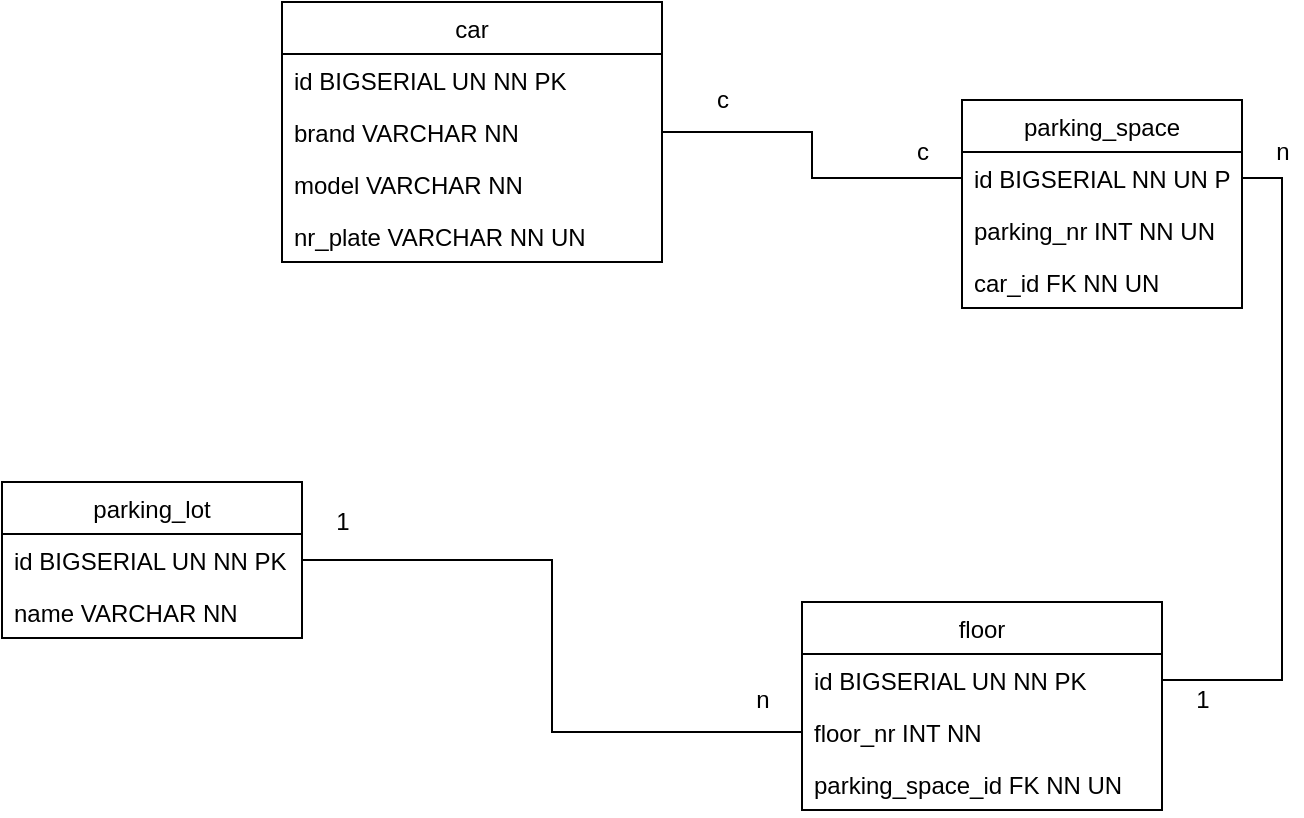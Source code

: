 <mxfile version="12.3.3" type="device" pages="1"><diagram name="Relational Model" id="c4acf3e9-155e-7222-9cf6-157b1a14988f"><mxGraphModel dx="932" dy="460" grid="1" gridSize="10" guides="1" tooltips="1" connect="1" arrows="1" fold="1" page="1" pageScale="1" pageWidth="850" pageHeight="1100" background="#ffffff" math="0" shadow="0"><root><mxCell id="0"/><mxCell id="1" parent="0"/><mxCell id="7XyTtMalVLwHjxDoqvJk-1" value="car" style="swimlane;fontStyle=0;childLayout=stackLayout;horizontal=1;startSize=26;fillColor=none;horizontalStack=0;resizeParent=1;resizeParentMax=0;resizeLast=0;collapsible=1;marginBottom=0;" vertex="1" parent="1"><mxGeometry x="240" y="110" width="190" height="130" as="geometry"/></mxCell><mxCell id="7XyTtMalVLwHjxDoqvJk-2" value="id BIGSERIAL UN NN PK" style="text;strokeColor=none;fillColor=none;align=left;verticalAlign=top;spacingLeft=4;spacingRight=4;overflow=hidden;rotatable=0;points=[[0,0.5],[1,0.5]];portConstraint=eastwest;" vertex="1" parent="7XyTtMalVLwHjxDoqvJk-1"><mxGeometry y="26" width="190" height="26" as="geometry"/></mxCell><mxCell id="7XyTtMalVLwHjxDoqvJk-3" value="brand VARCHAR NN" style="text;strokeColor=none;fillColor=none;align=left;verticalAlign=top;spacingLeft=4;spacingRight=4;overflow=hidden;rotatable=0;points=[[0,0.5],[1,0.5]];portConstraint=eastwest;" vertex="1" parent="7XyTtMalVLwHjxDoqvJk-1"><mxGeometry y="52" width="190" height="26" as="geometry"/></mxCell><mxCell id="7XyTtMalVLwHjxDoqvJk-4" value="model VARCHAR NN" style="text;strokeColor=none;fillColor=none;align=left;verticalAlign=top;spacingLeft=4;spacingRight=4;overflow=hidden;rotatable=0;points=[[0,0.5],[1,0.5]];portConstraint=eastwest;" vertex="1" parent="7XyTtMalVLwHjxDoqvJk-1"><mxGeometry y="78" width="190" height="26" as="geometry"/></mxCell><mxCell id="7XyTtMalVLwHjxDoqvJk-10" value="nr_plate VARCHAR NN UN" style="text;strokeColor=none;fillColor=none;align=left;verticalAlign=top;spacingLeft=4;spacingRight=4;overflow=hidden;rotatable=0;points=[[0,0.5],[1,0.5]];portConstraint=eastwest;" vertex="1" parent="7XyTtMalVLwHjxDoqvJk-1"><mxGeometry y="104" width="190" height="26" as="geometry"/></mxCell><mxCell id="7XyTtMalVLwHjxDoqvJk-6" value="parking_space" style="swimlane;fontStyle=0;childLayout=stackLayout;horizontal=1;startSize=26;fillColor=none;horizontalStack=0;resizeParent=1;resizeParentMax=0;resizeLast=0;collapsible=1;marginBottom=0;" vertex="1" parent="1"><mxGeometry x="580" y="159" width="140" height="104" as="geometry"/></mxCell><mxCell id="7XyTtMalVLwHjxDoqvJk-7" value="id BIGSERIAL NN UN PK" style="text;strokeColor=none;fillColor=none;align=left;verticalAlign=top;spacingLeft=4;spacingRight=4;overflow=hidden;rotatable=0;points=[[0,0.5],[1,0.5]];portConstraint=eastwest;" vertex="1" parent="7XyTtMalVLwHjxDoqvJk-6"><mxGeometry y="26" width="140" height="26" as="geometry"/></mxCell><mxCell id="7XyTtMalVLwHjxDoqvJk-8" value="parking_nr INT NN UN" style="text;strokeColor=none;fillColor=none;align=left;verticalAlign=top;spacingLeft=4;spacingRight=4;overflow=hidden;rotatable=0;points=[[0,0.5],[1,0.5]];portConstraint=eastwest;" vertex="1" parent="7XyTtMalVLwHjxDoqvJk-6"><mxGeometry y="52" width="140" height="26" as="geometry"/></mxCell><mxCell id="7XyTtMalVLwHjxDoqvJk-28" value="car_id FK NN UN" style="text;strokeColor=none;fillColor=none;align=left;verticalAlign=top;spacingLeft=4;spacingRight=4;overflow=hidden;rotatable=0;points=[[0,0.5],[1,0.5]];portConstraint=eastwest;" vertex="1" parent="7XyTtMalVLwHjxDoqvJk-6"><mxGeometry y="78" width="140" height="26" as="geometry"/></mxCell><mxCell id="7XyTtMalVLwHjxDoqvJk-12" style="edgeStyle=orthogonalEdgeStyle;rounded=0;orthogonalLoop=1;jettySize=auto;html=1;exitX=1;exitY=0.5;exitDx=0;exitDy=0;entryX=0;entryY=0.5;entryDx=0;entryDy=0;endArrow=none;endFill=0;" edge="1" parent="1" source="7XyTtMalVLwHjxDoqvJk-3" target="7XyTtMalVLwHjxDoqvJk-7"><mxGeometry relative="1" as="geometry"/></mxCell><mxCell id="7XyTtMalVLwHjxDoqvJk-14" value="c" style="text;html=1;align=center;verticalAlign=middle;resizable=0;points=[];;autosize=1;" vertex="1" parent="1"><mxGeometry x="550" y="175" width="20" height="20" as="geometry"/></mxCell><mxCell id="7XyTtMalVLwHjxDoqvJk-15" value="c" style="text;html=1;align=center;verticalAlign=middle;resizable=0;points=[];;autosize=1;" vertex="1" parent="1"><mxGeometry x="450" y="149" width="20" height="20" as="geometry"/></mxCell><mxCell id="7XyTtMalVLwHjxDoqvJk-16" value="floor" style="swimlane;fontStyle=0;childLayout=stackLayout;horizontal=1;startSize=26;fillColor=none;horizontalStack=0;resizeParent=1;resizeParentMax=0;resizeLast=0;collapsible=1;marginBottom=0;" vertex="1" parent="1"><mxGeometry x="500" y="410" width="180" height="104" as="geometry"/></mxCell><mxCell id="7XyTtMalVLwHjxDoqvJk-17" value="id BIGSERIAL UN NN PK" style="text;strokeColor=none;fillColor=none;align=left;verticalAlign=top;spacingLeft=4;spacingRight=4;overflow=hidden;rotatable=0;points=[[0,0.5],[1,0.5]];portConstraint=eastwest;" vertex="1" parent="7XyTtMalVLwHjxDoqvJk-16"><mxGeometry y="26" width="180" height="26" as="geometry"/></mxCell><mxCell id="7XyTtMalVLwHjxDoqvJk-18" value="floor_nr INT NN" style="text;strokeColor=none;fillColor=none;align=left;verticalAlign=top;spacingLeft=4;spacingRight=4;overflow=hidden;rotatable=0;points=[[0,0.5],[1,0.5]];portConstraint=eastwest;" vertex="1" parent="7XyTtMalVLwHjxDoqvJk-16"><mxGeometry y="52" width="180" height="26" as="geometry"/></mxCell><mxCell id="7XyTtMalVLwHjxDoqvJk-29" value="parking_space_id FK NN UN" style="text;strokeColor=none;fillColor=none;align=left;verticalAlign=top;spacingLeft=4;spacingRight=4;overflow=hidden;rotatable=0;points=[[0,0.5],[1,0.5]];portConstraint=eastwest;" vertex="1" parent="7XyTtMalVLwHjxDoqvJk-16"><mxGeometry y="78" width="180" height="26" as="geometry"/></mxCell><mxCell id="7XyTtMalVLwHjxDoqvJk-20" style="edgeStyle=orthogonalEdgeStyle;rounded=0;orthogonalLoop=1;jettySize=auto;html=1;exitX=1;exitY=0.5;exitDx=0;exitDy=0;entryX=1;entryY=0.5;entryDx=0;entryDy=0;endArrow=none;endFill=0;" edge="1" parent="1" source="7XyTtMalVLwHjxDoqvJk-17" target="7XyTtMalVLwHjxDoqvJk-7"><mxGeometry relative="1" as="geometry"/></mxCell><mxCell id="7XyTtMalVLwHjxDoqvJk-21" value="n" style="text;html=1;align=center;verticalAlign=middle;resizable=0;points=[];;autosize=1;" vertex="1" parent="1"><mxGeometry x="730" y="175" width="20" height="20" as="geometry"/></mxCell><mxCell id="7XyTtMalVLwHjxDoqvJk-22" value="1" style="text;html=1;align=center;verticalAlign=middle;resizable=0;points=[];;autosize=1;" vertex="1" parent="1"><mxGeometry x="690" y="449" width="20" height="20" as="geometry"/></mxCell><mxCell id="7XyTtMalVLwHjxDoqvJk-23" value="parking_lot" style="swimlane;fontStyle=0;childLayout=stackLayout;horizontal=1;startSize=26;fillColor=none;horizontalStack=0;resizeParent=1;resizeParentMax=0;resizeLast=0;collapsible=1;marginBottom=0;" vertex="1" parent="1"><mxGeometry x="100" y="350" width="150" height="78" as="geometry"/></mxCell><mxCell id="7XyTtMalVLwHjxDoqvJk-24" value="id BIGSERIAL UN NN PK" style="text;strokeColor=none;fillColor=none;align=left;verticalAlign=top;spacingLeft=4;spacingRight=4;overflow=hidden;rotatable=0;points=[[0,0.5],[1,0.5]];portConstraint=eastwest;" vertex="1" parent="7XyTtMalVLwHjxDoqvJk-23"><mxGeometry y="26" width="150" height="26" as="geometry"/></mxCell><mxCell id="7XyTtMalVLwHjxDoqvJk-25" value="name VARCHAR NN" style="text;strokeColor=none;fillColor=none;align=left;verticalAlign=top;spacingLeft=4;spacingRight=4;overflow=hidden;rotatable=0;points=[[0,0.5],[1,0.5]];portConstraint=eastwest;" vertex="1" parent="7XyTtMalVLwHjxDoqvJk-23"><mxGeometry y="52" width="150" height="26" as="geometry"/></mxCell><mxCell id="7XyTtMalVLwHjxDoqvJk-30" style="edgeStyle=orthogonalEdgeStyle;rounded=0;orthogonalLoop=1;jettySize=auto;html=1;exitX=1;exitY=0.5;exitDx=0;exitDy=0;entryX=0;entryY=0.5;entryDx=0;entryDy=0;endArrow=none;endFill=0;" edge="1" parent="1" source="7XyTtMalVLwHjxDoqvJk-24" target="7XyTtMalVLwHjxDoqvJk-18"><mxGeometry relative="1" as="geometry"/></mxCell><mxCell id="7XyTtMalVLwHjxDoqvJk-31" value="n" style="text;html=1;align=center;verticalAlign=middle;resizable=0;points=[];;autosize=1;" vertex="1" parent="1"><mxGeometry x="470" y="449" width="20" height="20" as="geometry"/></mxCell><mxCell id="7XyTtMalVLwHjxDoqvJk-32" value="1" style="text;html=1;align=center;verticalAlign=middle;resizable=0;points=[];;autosize=1;" vertex="1" parent="1"><mxGeometry x="260" y="360" width="20" height="20" as="geometry"/></mxCell></root></mxGraphModel></diagram></mxfile>